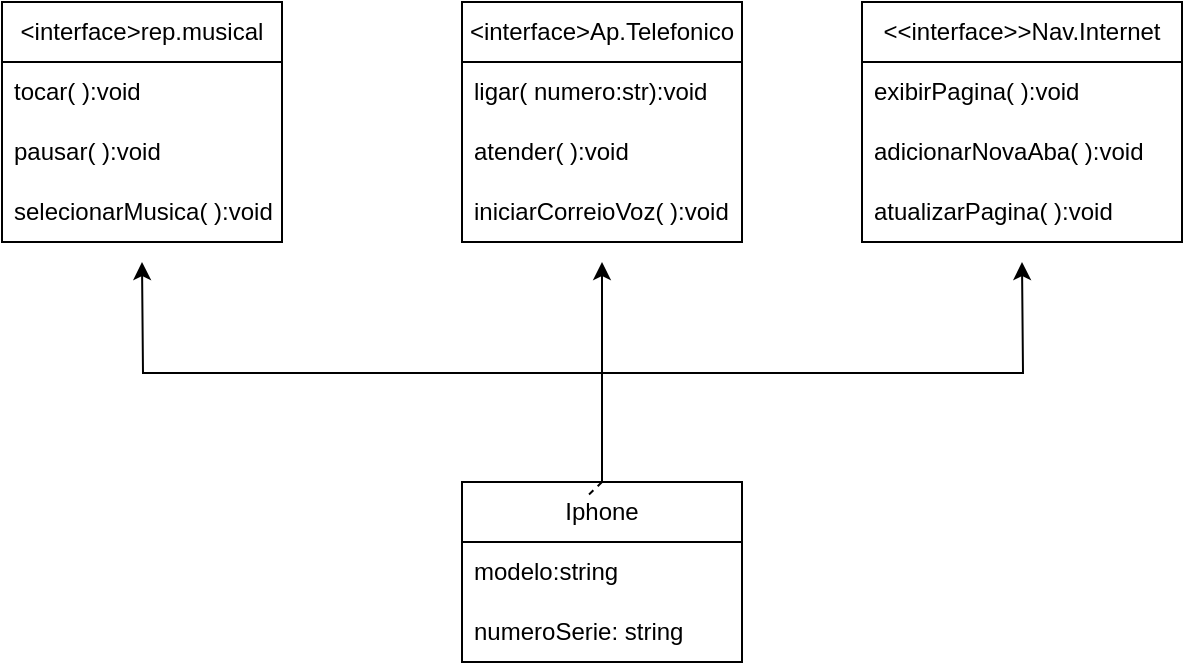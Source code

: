 <mxfile version="26.2.14">
  <diagram id="C5RBs43oDa-KdzZeNtuy" name="Page-1">
    <mxGraphModel grid="1" page="1" gridSize="10" guides="1" tooltips="1" connect="1" arrows="1" fold="1" pageScale="1" pageWidth="827" pageHeight="1169" math="0" shadow="0">
      <root>
        <mxCell id="WIyWlLk6GJQsqaUBKTNV-0" />
        <mxCell id="WIyWlLk6GJQsqaUBKTNV-1" parent="WIyWlLk6GJQsqaUBKTNV-0" />
        <mxCell id="hzz_AZK6KzBotN8uhiYD-14" value="&amp;lt;interface&amp;gt;rep.musical" style="swimlane;fontStyle=0;childLayout=stackLayout;horizontal=1;startSize=30;horizontalStack=0;resizeParent=1;resizeParentMax=0;resizeLast=0;collapsible=1;marginBottom=0;whiteSpace=wrap;html=1;" vertex="1" parent="WIyWlLk6GJQsqaUBKTNV-1">
          <mxGeometry x="50" y="120" width="140" height="120" as="geometry" />
        </mxCell>
        <mxCell id="hzz_AZK6KzBotN8uhiYD-15" value="tocar( ):void" style="text;strokeColor=none;fillColor=none;align=left;verticalAlign=middle;spacingLeft=4;spacingRight=4;overflow=hidden;points=[[0,0.5],[1,0.5]];portConstraint=eastwest;rotatable=0;whiteSpace=wrap;html=1;" vertex="1" parent="hzz_AZK6KzBotN8uhiYD-14">
          <mxGeometry y="30" width="140" height="30" as="geometry" />
        </mxCell>
        <mxCell id="hzz_AZK6KzBotN8uhiYD-16" value="pausar( ):void" style="text;strokeColor=none;fillColor=none;align=left;verticalAlign=middle;spacingLeft=4;spacingRight=4;overflow=hidden;points=[[0,0.5],[1,0.5]];portConstraint=eastwest;rotatable=0;whiteSpace=wrap;html=1;" vertex="1" parent="hzz_AZK6KzBotN8uhiYD-14">
          <mxGeometry y="60" width="140" height="30" as="geometry" />
        </mxCell>
        <mxCell id="hzz_AZK6KzBotN8uhiYD-17" value="selecionarMusica( ):void" style="text;strokeColor=none;fillColor=none;align=left;verticalAlign=middle;spacingLeft=4;spacingRight=4;overflow=hidden;points=[[0,0.5],[1,0.5]];portConstraint=eastwest;rotatable=0;whiteSpace=wrap;html=1;" vertex="1" parent="hzz_AZK6KzBotN8uhiYD-14">
          <mxGeometry y="90" width="140" height="30" as="geometry" />
        </mxCell>
        <mxCell id="hzz_AZK6KzBotN8uhiYD-18" value="&amp;lt;interface&amp;gt;Ap.Telefonico" style="swimlane;fontStyle=0;childLayout=stackLayout;horizontal=1;startSize=30;horizontalStack=0;resizeParent=1;resizeParentMax=0;resizeLast=0;collapsible=1;marginBottom=0;whiteSpace=wrap;html=1;" vertex="1" parent="WIyWlLk6GJQsqaUBKTNV-1">
          <mxGeometry x="280" y="120" width="140" height="120" as="geometry" />
        </mxCell>
        <mxCell id="hzz_AZK6KzBotN8uhiYD-19" value="ligar( numero:str):void" style="text;strokeColor=none;fillColor=none;align=left;verticalAlign=middle;spacingLeft=4;spacingRight=4;overflow=hidden;points=[[0,0.5],[1,0.5]];portConstraint=eastwest;rotatable=0;whiteSpace=wrap;html=1;" vertex="1" parent="hzz_AZK6KzBotN8uhiYD-18">
          <mxGeometry y="30" width="140" height="30" as="geometry" />
        </mxCell>
        <mxCell id="hzz_AZK6KzBotN8uhiYD-20" value="atender( ):void" style="text;strokeColor=none;fillColor=none;align=left;verticalAlign=middle;spacingLeft=4;spacingRight=4;overflow=hidden;points=[[0,0.5],[1,0.5]];portConstraint=eastwest;rotatable=0;whiteSpace=wrap;html=1;" vertex="1" parent="hzz_AZK6KzBotN8uhiYD-18">
          <mxGeometry y="60" width="140" height="30" as="geometry" />
        </mxCell>
        <mxCell id="hzz_AZK6KzBotN8uhiYD-21" value="iniciarCorreioVoz( ):void" style="text;strokeColor=none;fillColor=none;align=left;verticalAlign=middle;spacingLeft=4;spacingRight=4;overflow=hidden;points=[[0,0.5],[1,0.5]];portConstraint=eastwest;rotatable=0;whiteSpace=wrap;html=1;" vertex="1" parent="hzz_AZK6KzBotN8uhiYD-18">
          <mxGeometry y="90" width="140" height="30" as="geometry" />
        </mxCell>
        <mxCell id="hzz_AZK6KzBotN8uhiYD-22" value="&amp;lt;&amp;lt;interface&amp;gt;&amp;gt;Nav.Internet" style="swimlane;fontStyle=0;childLayout=stackLayout;horizontal=1;startSize=30;horizontalStack=0;resizeParent=1;resizeParentMax=0;resizeLast=0;collapsible=1;marginBottom=0;whiteSpace=wrap;html=1;" vertex="1" parent="WIyWlLk6GJQsqaUBKTNV-1">
          <mxGeometry x="480" y="120" width="160" height="120" as="geometry" />
        </mxCell>
        <mxCell id="hzz_AZK6KzBotN8uhiYD-23" value="exibirPagina( ):void" style="text;strokeColor=none;fillColor=none;align=left;verticalAlign=middle;spacingLeft=4;spacingRight=4;overflow=hidden;points=[[0,0.5],[1,0.5]];portConstraint=eastwest;rotatable=0;whiteSpace=wrap;html=1;" vertex="1" parent="hzz_AZK6KzBotN8uhiYD-22">
          <mxGeometry y="30" width="160" height="30" as="geometry" />
        </mxCell>
        <mxCell id="hzz_AZK6KzBotN8uhiYD-24" value="adicionarNovaAba( ):void" style="text;strokeColor=none;fillColor=none;align=left;verticalAlign=middle;spacingLeft=4;spacingRight=4;overflow=hidden;points=[[0,0.5],[1,0.5]];portConstraint=eastwest;rotatable=0;whiteSpace=wrap;html=1;" vertex="1" parent="hzz_AZK6KzBotN8uhiYD-22">
          <mxGeometry y="60" width="160" height="30" as="geometry" />
        </mxCell>
        <mxCell id="hzz_AZK6KzBotN8uhiYD-25" value="atualizarPagina( ):void" style="text;strokeColor=none;fillColor=none;align=left;verticalAlign=middle;spacingLeft=4;spacingRight=4;overflow=hidden;points=[[0,0.5],[1,0.5]];portConstraint=eastwest;rotatable=0;whiteSpace=wrap;html=1;" vertex="1" parent="hzz_AZK6KzBotN8uhiYD-22">
          <mxGeometry y="90" width="160" height="30" as="geometry" />
        </mxCell>
        <mxCell id="hzz_AZK6KzBotN8uhiYD-39" style="edgeStyle=orthogonalEdgeStyle;rounded=0;orthogonalLoop=1;jettySize=auto;html=1;exitX=0.5;exitY=0;exitDx=0;exitDy=0;" edge="1" parent="WIyWlLk6GJQsqaUBKTNV-1" source="hzz_AZK6KzBotN8uhiYD-26">
          <mxGeometry relative="1" as="geometry">
            <mxPoint x="120" y="250" as="targetPoint" />
          </mxGeometry>
        </mxCell>
        <mxCell id="hzz_AZK6KzBotN8uhiYD-40" style="edgeStyle=orthogonalEdgeStyle;rounded=0;orthogonalLoop=1;jettySize=auto;html=1;exitX=0.5;exitY=0;exitDx=0;exitDy=0;" edge="1" parent="WIyWlLk6GJQsqaUBKTNV-1" source="hzz_AZK6KzBotN8uhiYD-26">
          <mxGeometry relative="1" as="geometry">
            <mxPoint x="350" y="250" as="targetPoint" />
          </mxGeometry>
        </mxCell>
        <mxCell id="hzz_AZK6KzBotN8uhiYD-41" style="edgeStyle=orthogonalEdgeStyle;rounded=0;orthogonalLoop=1;jettySize=auto;html=1;exitX=0.5;exitY=0;exitDx=0;exitDy=0;" edge="1" parent="WIyWlLk6GJQsqaUBKTNV-1" source="hzz_AZK6KzBotN8uhiYD-26">
          <mxGeometry relative="1" as="geometry">
            <mxPoint x="560" y="250" as="targetPoint" />
          </mxGeometry>
        </mxCell>
        <mxCell id="hzz_AZK6KzBotN8uhiYD-26" value="Iphone" style="swimlane;fontStyle=0;childLayout=stackLayout;horizontal=1;startSize=30;horizontalStack=0;resizeParent=1;resizeParentMax=0;resizeLast=0;collapsible=1;marginBottom=0;whiteSpace=wrap;html=1;" vertex="1" parent="WIyWlLk6GJQsqaUBKTNV-1">
          <mxGeometry x="280" y="360" width="140" height="90" as="geometry" />
        </mxCell>
        <mxCell id="hzz_AZK6KzBotN8uhiYD-27" value="modelo:string" style="text;strokeColor=none;fillColor=none;align=left;verticalAlign=middle;spacingLeft=4;spacingRight=4;overflow=hidden;points=[[0,0.5],[1,0.5]];portConstraint=eastwest;rotatable=0;whiteSpace=wrap;html=1;" vertex="1" parent="hzz_AZK6KzBotN8uhiYD-26">
          <mxGeometry y="30" width="140" height="30" as="geometry" />
        </mxCell>
        <mxCell id="hzz_AZK6KzBotN8uhiYD-28" value="numeroSerie: string" style="text;strokeColor=none;fillColor=none;align=left;verticalAlign=middle;spacingLeft=4;spacingRight=4;overflow=hidden;points=[[0,0.5],[1,0.5]];portConstraint=eastwest;rotatable=0;whiteSpace=wrap;html=1;" vertex="1" parent="hzz_AZK6KzBotN8uhiYD-26">
          <mxGeometry y="60" width="140" height="30" as="geometry" />
        </mxCell>
        <mxCell id="hzz_AZK6KzBotN8uhiYD-36" value="" style="endArrow=none;dashed=1;html=1;rounded=0;entryX=0.479;entryY=1.067;entryDx=0;entryDy=0;entryPerimeter=0;exitX=0.5;exitY=0;exitDx=0;exitDy=0;" edge="1" parent="WIyWlLk6GJQsqaUBKTNV-1" source="hzz_AZK6KzBotN8uhiYD-26">
          <mxGeometry width="50" height="50" relative="1" as="geometry">
            <mxPoint x="350" y="360" as="sourcePoint" />
            <mxPoint x="341.833" y="367.87" as="targetPoint" />
          </mxGeometry>
        </mxCell>
      </root>
    </mxGraphModel>
  </diagram>
</mxfile>
